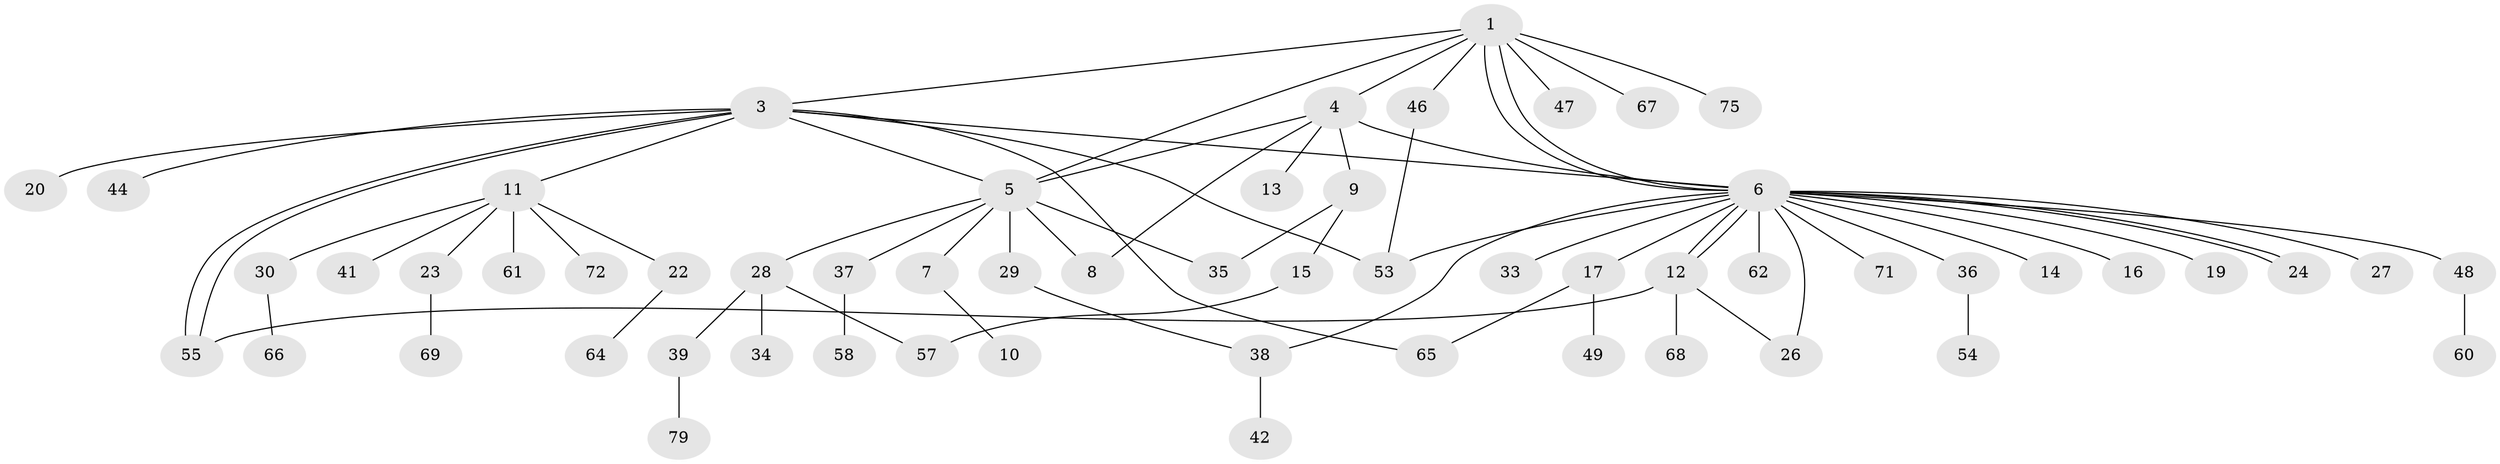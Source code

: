 // Generated by graph-tools (version 1.1) at 2025/23/03/03/25 07:23:49]
// undirected, 58 vertices, 74 edges
graph export_dot {
graph [start="1"]
  node [color=gray90,style=filled];
  1 [super="+2"];
  3 [super="+80"];
  4 [super="+25"];
  5 [super="+77"];
  6 [super="+31"];
  7;
  8;
  9 [super="+21"];
  10 [super="+50"];
  11 [super="+32"];
  12 [super="+56"];
  13;
  14 [super="+18"];
  15;
  16;
  17 [super="+45"];
  19;
  20;
  22;
  23 [super="+52"];
  24;
  26 [super="+40"];
  27;
  28 [super="+51"];
  29;
  30 [super="+76"];
  33;
  34;
  35 [super="+78"];
  36 [super="+59"];
  37;
  38 [super="+43"];
  39;
  41;
  42;
  44;
  46 [super="+74"];
  47;
  48;
  49;
  53 [super="+63"];
  54;
  55 [super="+70"];
  57;
  58;
  60;
  61;
  62 [super="+73"];
  64;
  65;
  66;
  67;
  68;
  69;
  71;
  72;
  75;
  79;
  1 -- 3;
  1 -- 4;
  1 -- 5;
  1 -- 6;
  1 -- 6;
  1 -- 46;
  1 -- 47;
  1 -- 67;
  1 -- 75;
  3 -- 5;
  3 -- 6;
  3 -- 11;
  3 -- 20;
  3 -- 44;
  3 -- 53;
  3 -- 55;
  3 -- 55;
  3 -- 65;
  4 -- 5;
  4 -- 6 [weight=2];
  4 -- 8;
  4 -- 9;
  4 -- 13;
  5 -- 7;
  5 -- 8;
  5 -- 28;
  5 -- 29;
  5 -- 37;
  5 -- 35;
  6 -- 12;
  6 -- 12;
  6 -- 14;
  6 -- 16;
  6 -- 17;
  6 -- 19;
  6 -- 24;
  6 -- 24;
  6 -- 26;
  6 -- 27;
  6 -- 33;
  6 -- 36 [weight=2];
  6 -- 38;
  6 -- 48;
  6 -- 53;
  6 -- 62;
  6 -- 71;
  7 -- 10;
  9 -- 15;
  9 -- 35;
  11 -- 22;
  11 -- 23;
  11 -- 30;
  11 -- 41;
  11 -- 61;
  11 -- 72;
  12 -- 26;
  12 -- 68;
  12 -- 55;
  15 -- 57;
  17 -- 49;
  17 -- 65;
  22 -- 64;
  23 -- 69;
  28 -- 34;
  28 -- 39;
  28 -- 57;
  29 -- 38;
  30 -- 66;
  36 -- 54;
  37 -- 58;
  38 -- 42;
  39 -- 79;
  46 -- 53;
  48 -- 60;
}

